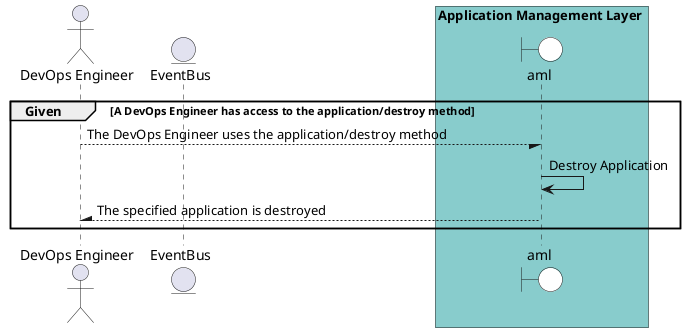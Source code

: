 @startuml


actor "DevOps Engineer"


entity EventBus

box Application Management Layer #88cccc
    boundary aml #white
end box


group Given [A DevOps Engineer has access to the application/destroy method]

"DevOps Engineer" --/ aml: The DevOps Engineer uses the application/destroy method
"aml" -> aml: Destroy Application



"DevOps Engineer" /-- aml: The specified application is destroyed


end

@enduml
